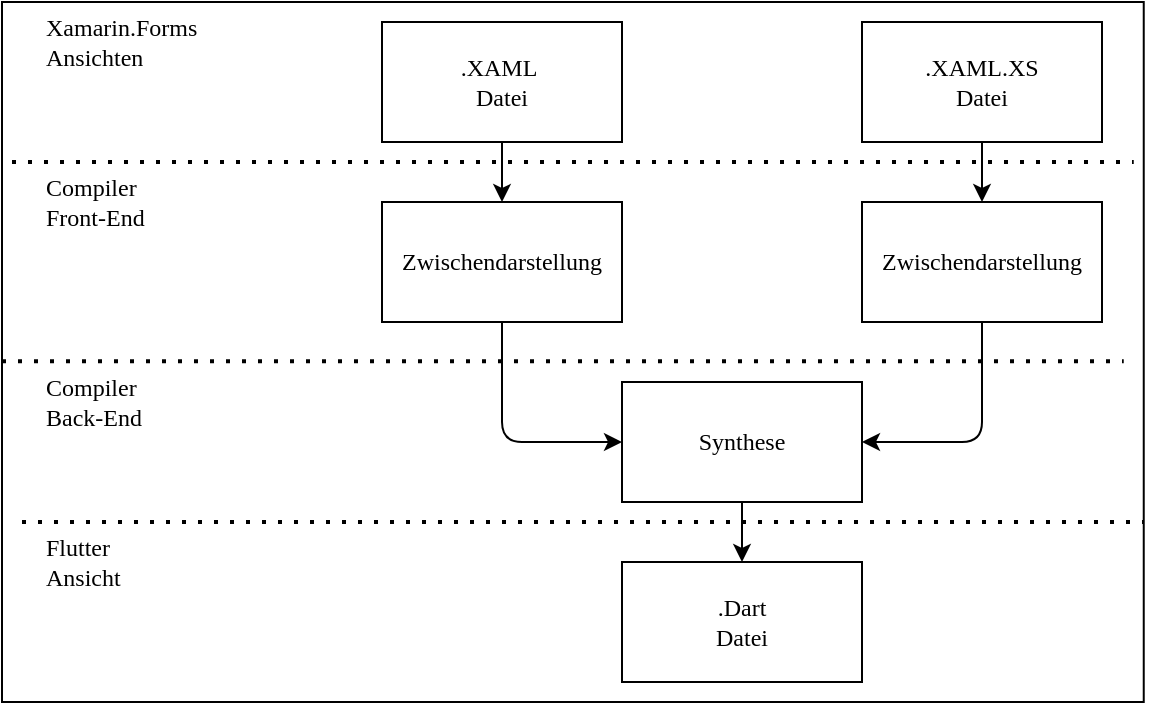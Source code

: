 <mxfile version="14.5.8" type="device"><diagram id="_5dLSE2SlPDlKI7T3eBo" name="Page-1"><mxGraphModel dx="897" dy="843" grid="1" gridSize="10" guides="1" tooltips="1" connect="1" arrows="1" fold="1" page="1" pageScale="1" pageWidth="827" pageHeight="1169" math="0" shadow="0"><root><mxCell id="0"/><mxCell id="1" parent="0"/><mxCell id="1vkZdEAbZNcN4IpTZp-C-1" value="" style="rounded=0;whiteSpace=wrap;html=1;fontFamily=Times New Roman;" vertex="1" parent="1"><mxGeometry x="160" y="30" width="570.87" height="350" as="geometry"/></mxCell><mxCell id="1vkZdEAbZNcN4IpTZp-C-2" value=".XAML&amp;nbsp;&lt;br&gt;Datei" style="rounded=0;whiteSpace=wrap;html=1;fontFamily=Times New Roman;" vertex="1" parent="1"><mxGeometry x="350" y="40" width="120" height="60" as="geometry"/></mxCell><mxCell id="1vkZdEAbZNcN4IpTZp-C-3" value=".XAML.XS &lt;br&gt;Datei" style="rounded=0;whiteSpace=wrap;html=1;fontFamily=Times New Roman;" vertex="1" parent="1"><mxGeometry x="590" y="40" width="120" height="60" as="geometry"/></mxCell><mxCell id="1vkZdEAbZNcN4IpTZp-C-7" value="Zwischendarstellung" style="rounded=0;whiteSpace=wrap;html=1;fontFamily=Times New Roman;" vertex="1" parent="1"><mxGeometry x="350" y="130" width="120" height="60" as="geometry"/></mxCell><mxCell id="1vkZdEAbZNcN4IpTZp-C-10" value=".Dart &lt;br&gt;Datei" style="rounded=0;whiteSpace=wrap;html=1;fontFamily=Times New Roman;" vertex="1" parent="1"><mxGeometry x="470" y="310" width="120" height="60" as="geometry"/></mxCell><mxCell id="1vkZdEAbZNcN4IpTZp-C-12" value="" style="endArrow=none;dashed=1;html=1;dashPattern=1 3;strokeWidth=2;fontFamily=Times New Roman;" edge="1" parent="1"><mxGeometry width="50" height="50" relative="1" as="geometry"><mxPoint x="165" y="110" as="sourcePoint"/><mxPoint x="725.87" y="110" as="targetPoint"/></mxGeometry></mxCell><mxCell id="1vkZdEAbZNcN4IpTZp-C-15" value="Zwischendarstellung" style="rounded=0;whiteSpace=wrap;html=1;fontFamily=Times New Roman;" vertex="1" parent="1"><mxGeometry x="590" y="130" width="120" height="60" as="geometry"/></mxCell><mxCell id="1vkZdEAbZNcN4IpTZp-C-16" value="Synthese" style="rounded=0;whiteSpace=wrap;html=1;fontFamily=Times New Roman;" vertex="1" parent="1"><mxGeometry x="470" y="220" width="120" height="60" as="geometry"/></mxCell><mxCell id="1vkZdEAbZNcN4IpTZp-C-17" value="" style="endArrow=none;dashed=1;html=1;dashPattern=1 3;strokeWidth=2;fontFamily=Times New Roman;" edge="1" parent="1"><mxGeometry width="50" height="50" relative="1" as="geometry"><mxPoint x="160" y="209.58" as="sourcePoint"/><mxPoint x="720.87" y="209.58" as="targetPoint"/></mxGeometry></mxCell><mxCell id="1vkZdEAbZNcN4IpTZp-C-18" value="" style="endArrow=none;dashed=1;html=1;dashPattern=1 3;strokeWidth=2;fontFamily=Times New Roman;" edge="1" parent="1"><mxGeometry width="50" height="50" relative="1" as="geometry"><mxPoint x="170" y="290.0" as="sourcePoint"/><mxPoint x="730.87" y="290.0" as="targetPoint"/></mxGeometry></mxCell><mxCell id="1vkZdEAbZNcN4IpTZp-C-19" value="" style="endArrow=classic;html=1;strokeWidth=1;exitX=0.5;exitY=1;exitDx=0;exitDy=0;entryX=0.5;entryY=0;entryDx=0;entryDy=0;fontFamily=Times New Roman;" edge="1" parent="1" source="1vkZdEAbZNcN4IpTZp-C-2" target="1vkZdEAbZNcN4IpTZp-C-7"><mxGeometry width="50" height="50" relative="1" as="geometry"><mxPoint x="400" y="-40" as="sourcePoint"/><mxPoint x="450" y="-90" as="targetPoint"/></mxGeometry></mxCell><mxCell id="1vkZdEAbZNcN4IpTZp-C-20" value="" style="endArrow=classic;html=1;strokeWidth=1;exitX=0.5;exitY=1;exitDx=0;exitDy=0;entryX=0.5;entryY=0;entryDx=0;entryDy=0;fontFamily=Times New Roman;" edge="1" parent="1" source="1vkZdEAbZNcN4IpTZp-C-3" target="1vkZdEAbZNcN4IpTZp-C-15"><mxGeometry width="50" height="50" relative="1" as="geometry"><mxPoint x="660" y="-30" as="sourcePoint"/><mxPoint x="710" y="-80" as="targetPoint"/></mxGeometry></mxCell><mxCell id="1vkZdEAbZNcN4IpTZp-C-21" value="" style="endArrow=classic;html=1;strokeWidth=1;exitX=0.5;exitY=1;exitDx=0;exitDy=0;entryX=0;entryY=0.5;entryDx=0;entryDy=0;fontFamily=Times New Roman;" edge="1" parent="1" source="1vkZdEAbZNcN4IpTZp-C-7" target="1vkZdEAbZNcN4IpTZp-C-16"><mxGeometry width="50" height="50" relative="1" as="geometry"><mxPoint x="220" y="-10" as="sourcePoint"/><mxPoint x="270" y="-60" as="targetPoint"/><Array as="points"><mxPoint x="410" y="250"/></Array></mxGeometry></mxCell><mxCell id="1vkZdEAbZNcN4IpTZp-C-22" value="" style="endArrow=classic;html=1;strokeWidth=1;exitX=0.5;exitY=1;exitDx=0;exitDy=0;entryX=1;entryY=0.5;entryDx=0;entryDy=0;fontFamily=Times New Roman;" edge="1" parent="1" source="1vkZdEAbZNcN4IpTZp-C-15" target="1vkZdEAbZNcN4IpTZp-C-16"><mxGeometry width="50" height="50" relative="1" as="geometry"><mxPoint x="500" y="-100" as="sourcePoint"/><mxPoint x="550" y="-150" as="targetPoint"/><Array as="points"><mxPoint x="650" y="250"/></Array></mxGeometry></mxCell><mxCell id="1vkZdEAbZNcN4IpTZp-C-23" value="" style="endArrow=classic;html=1;strokeWidth=1;exitX=0.5;exitY=1;exitDx=0;exitDy=0;entryX=0.5;entryY=0;entryDx=0;entryDy=0;fontFamily=Times New Roman;" edge="1" parent="1" source="1vkZdEAbZNcN4IpTZp-C-16" target="1vkZdEAbZNcN4IpTZp-C-10"><mxGeometry width="50" height="50" relative="1" as="geometry"><mxPoint x="420" y="-50" as="sourcePoint"/><mxPoint x="470" y="-100" as="targetPoint"/></mxGeometry></mxCell><mxCell id="1vkZdEAbZNcN4IpTZp-C-24" value="Xamarin.Forms&amp;nbsp;&lt;br&gt;Ansichten" style="text;html=1;strokeColor=none;fillColor=none;align=left;verticalAlign=middle;whiteSpace=wrap;rounded=0;fontFamily=Times New Roman;" vertex="1" parent="1"><mxGeometry x="180" y="40" width="40" height="20" as="geometry"/></mxCell><mxCell id="1vkZdEAbZNcN4IpTZp-C-26" value="Compiler &lt;br&gt;Front-End" style="text;html=1;strokeColor=none;fillColor=none;align=left;verticalAlign=middle;whiteSpace=wrap;rounded=0;fontFamily=Times New Roman;" vertex="1" parent="1"><mxGeometry x="180" y="120" width="110" height="20" as="geometry"/></mxCell><mxCell id="1vkZdEAbZNcN4IpTZp-C-27" value="Compiler&amp;nbsp;&lt;br&gt;Back-End" style="text;html=1;strokeColor=none;fillColor=none;align=left;verticalAlign=middle;whiteSpace=wrap;rounded=0;fontFamily=Times New Roman;" vertex="1" parent="1"><mxGeometry x="180" y="220" width="60" height="20" as="geometry"/></mxCell><mxCell id="1vkZdEAbZNcN4IpTZp-C-28" value="Flutter&amp;nbsp;&lt;br&gt;Ansicht" style="text;html=1;strokeColor=none;fillColor=none;align=left;verticalAlign=middle;whiteSpace=wrap;rounded=0;fontFamily=Times New Roman;" vertex="1" parent="1"><mxGeometry x="180" y="300" width="60" height="20" as="geometry"/></mxCell></root></mxGraphModel></diagram></mxfile>